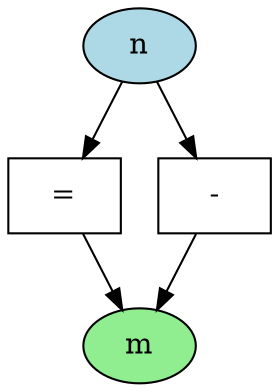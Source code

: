 digraph my_abs_DFG {
    node [shape=ellipse, style=filled, fillcolor=lightblue];
    n_in [label="n"];

    node [shape=box, style="", fillcolor=""];
    op_assign [label="="];
    op_neg [label="-"];

    node [shape=ellipse, style=filled, fillcolor=lightgreen];
    m_out [label="m"];

    n_in -> op_assign;
    n_in -> op_neg;
    op_assign -> m_out;
    op_neg -> m_out;
}